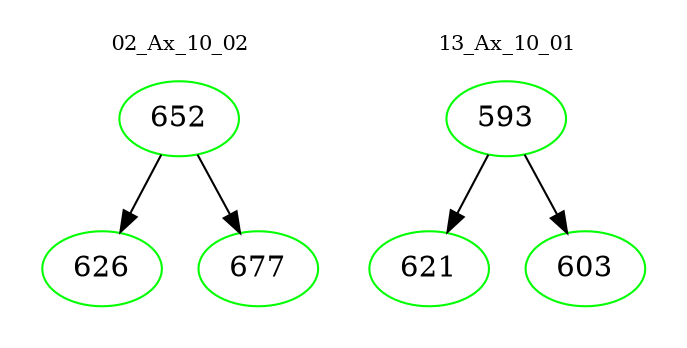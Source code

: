 digraph{
subgraph cluster_0 {
color = white
label = "02_Ax_10_02";
fontsize=10;
T0_652 [label="652", color="green"]
T0_652 -> T0_626 [color="black"]
T0_626 [label="626", color="green"]
T0_652 -> T0_677 [color="black"]
T0_677 [label="677", color="green"]
}
subgraph cluster_1 {
color = white
label = "13_Ax_10_01";
fontsize=10;
T1_593 [label="593", color="green"]
T1_593 -> T1_621 [color="black"]
T1_621 [label="621", color="green"]
T1_593 -> T1_603 [color="black"]
T1_603 [label="603", color="green"]
}
}
